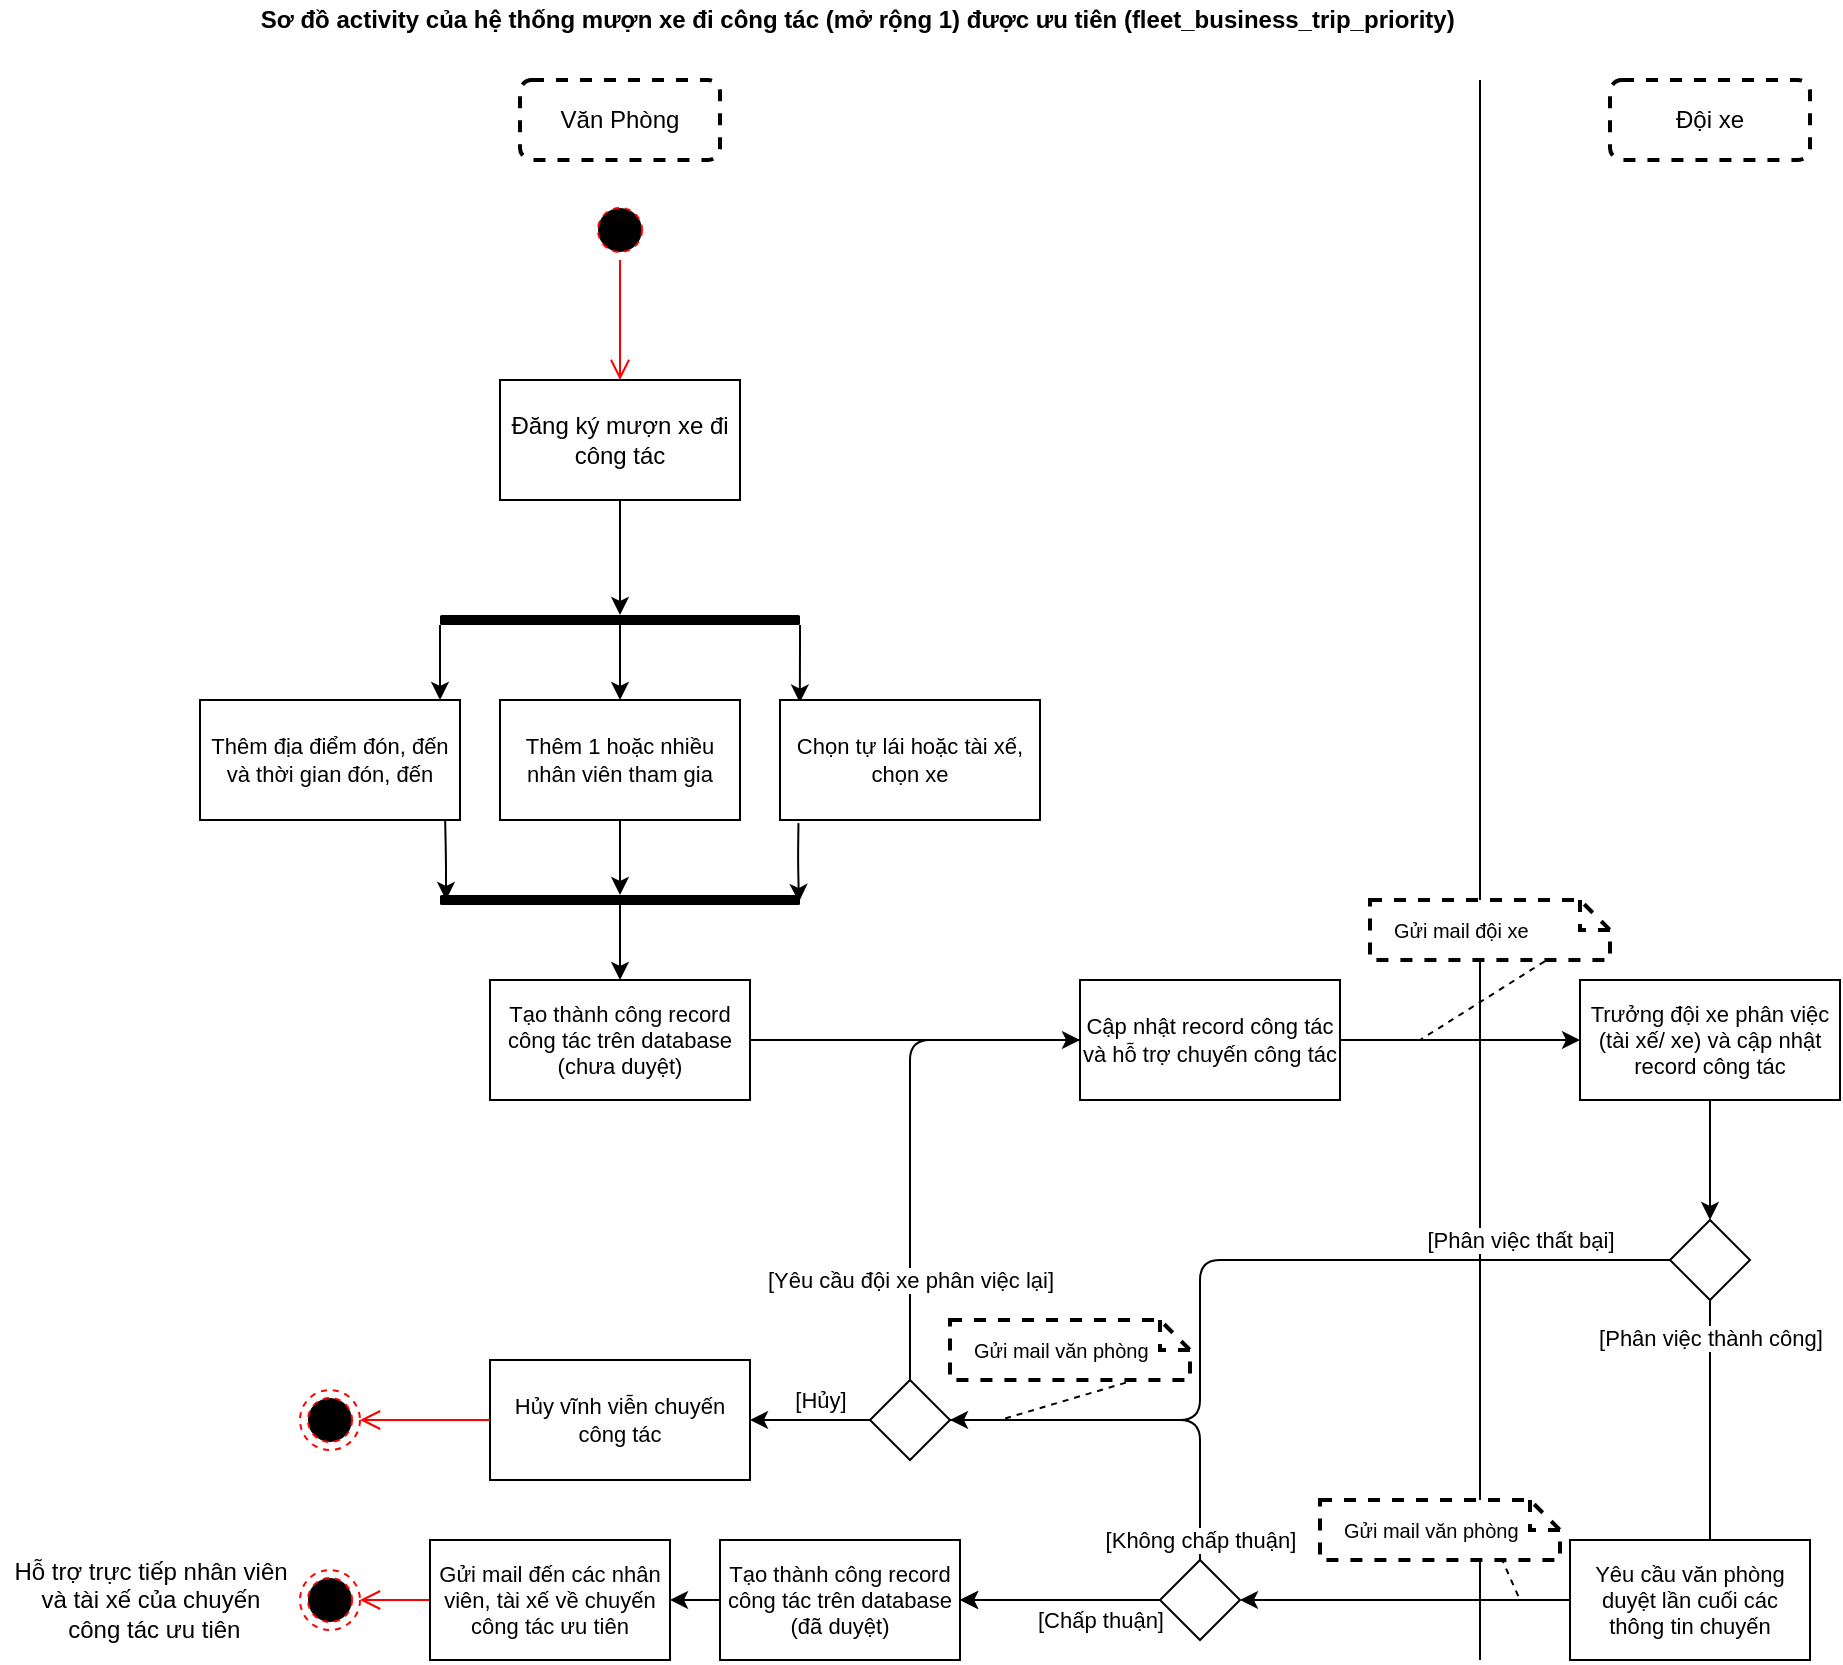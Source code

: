 <mxfile>
    <diagram id="MuZAtRpMIBstmGgHcjIb" name="Page-1">
        <mxGraphModel dx="1744" dy="534" grid="1" gridSize="10" guides="1" tooltips="1" connect="1" arrows="1" fold="1" page="1" pageScale="1" pageWidth="850" pageHeight="1100" math="0" shadow="0">
            <root>
                <mxCell id="0"/>
                <mxCell id="1" parent="0"/>
                <mxCell id="8" value="&lt;span&gt;Sơ đồ&amp;nbsp;&lt;/span&gt;activity của hệ thống mượn xe đi công tác (mở rộng 1) được ưu tiên (fleet_business_trip_priority)&amp;nbsp;" style="text;html=1;align=center;verticalAlign=middle;resizable=0;points=[];autosize=1;strokeColor=none;fillColor=none;fontStyle=1" parent="1" vertex="1">
                    <mxGeometry x="40" y="40" width="620" height="20" as="geometry"/>
                </mxCell>
                <mxCell id="24" style="edgeStyle=none;html=1;" parent="1" source="11" target="22" edge="1">
                    <mxGeometry relative="1" as="geometry"/>
                </mxCell>
                <mxCell id="11" value="Đăng ký mượn xe đi công tác" style="whiteSpace=wrap;html=1;rounded=0;" parent="1" vertex="1">
                    <mxGeometry x="170" y="230" width="120" height="60" as="geometry"/>
                </mxCell>
                <mxCell id="27" value="" style="edgeStyle=none;html=1;" parent="1" source="22" edge="1">
                    <mxGeometry relative="1" as="geometry">
                        <Array as="points">
                            <mxPoint x="140" y="370"/>
                        </Array>
                        <mxPoint x="140" y="390" as="targetPoint"/>
                    </mxGeometry>
                </mxCell>
                <mxCell id="29" style="edgeStyle=none;html=1;entryX=0.5;entryY=0;entryDx=0;entryDy=0;" parent="1" source="22" target="28" edge="1">
                    <mxGeometry relative="1" as="geometry"/>
                </mxCell>
                <mxCell id="31" style="edgeStyle=none;html=1;entryX=0.076;entryY=0.021;entryDx=0;entryDy=0;fontSize=11;entryPerimeter=0;" parent="1" source="22" target="30" edge="1">
                    <mxGeometry relative="1" as="geometry">
                        <Array as="points">
                            <mxPoint x="320" y="370"/>
                        </Array>
                    </mxGeometry>
                </mxCell>
                <mxCell id="22" value="" style="html=1;points=[];perimeter=orthogonalPerimeter;fillColor=#000000;strokeColor=none;rounded=1;rotation=90;" parent="1" vertex="1">
                    <mxGeometry x="227.5" y="260" width="5" height="180" as="geometry"/>
                </mxCell>
                <mxCell id="26" value="Thêm địa điểm đón, đến và thời gian đón, đến" style="whiteSpace=wrap;html=1;rounded=0;fontSize=11;" parent="1" vertex="1">
                    <mxGeometry x="20" y="390" width="130" height="60" as="geometry"/>
                </mxCell>
                <mxCell id="35" style="edgeStyle=none;html=1;fontSize=11;endArrow=classic;endFill=1;" parent="1" source="28" target="85" edge="1">
                    <mxGeometry relative="1" as="geometry">
                        <mxPoint x="230" y="470" as="targetPoint"/>
                    </mxGeometry>
                </mxCell>
                <mxCell id="28" value="Thêm 1 hoặc nhiều nhân viên tham gia" style="whiteSpace=wrap;html=1;rounded=0;fontSize=11;" parent="1" vertex="1">
                    <mxGeometry x="170" y="390" width="120" height="60" as="geometry"/>
                </mxCell>
                <mxCell id="30" value="Chọn tự lái hoặc tài xế, chọn xe" style="whiteSpace=wrap;html=1;rounded=0;fontSize=11;" parent="1" vertex="1">
                    <mxGeometry x="310" y="390" width="130" height="60" as="geometry"/>
                </mxCell>
                <mxCell id="33" value="" style="endArrow=none;html=1;fontSize=11;entryX=0.943;entryY=1.006;entryDx=0;entryDy=0;entryPerimeter=0;startArrow=classic;startFill=1;" parent="1" target="26" edge="1">
                    <mxGeometry width="50" height="50" relative="1" as="geometry">
                        <mxPoint x="143" y="490" as="sourcePoint"/>
                        <mxPoint x="150" y="500" as="targetPoint"/>
                        <Array as="points">
                            <mxPoint x="143" y="470"/>
                        </Array>
                    </mxGeometry>
                </mxCell>
                <mxCell id="34" value="" style="endArrow=none;html=1;fontSize=11;entryX=0.071;entryY=1.026;entryDx=0;entryDy=0;entryPerimeter=0;exitX=0.7;exitY=0.003;exitDx=0;exitDy=0;exitPerimeter=0;startArrow=classic;startFill=1;" parent="1" source="85" target="30" edge="1">
                    <mxGeometry width="50" height="50" relative="1" as="geometry">
                        <mxPoint x="270" y="470" as="sourcePoint"/>
                        <mxPoint x="310.3" y="470" as="targetPoint"/>
                        <Array as="points">
                            <mxPoint x="319" y="470"/>
                        </Array>
                    </mxGeometry>
                </mxCell>
                <mxCell id="36" value="" style="endArrow=none;html=1;fontSize=11;endFill=0;startArrow=classic;startFill=1;" parent="1" edge="1">
                    <mxGeometry width="50" height="50" relative="1" as="geometry">
                        <mxPoint x="230" y="530" as="sourcePoint"/>
                        <mxPoint x="230" y="490" as="targetPoint"/>
                    </mxGeometry>
                </mxCell>
                <mxCell id="49" style="edgeStyle=none;html=1;endArrow=classic;endFill=1;" parent="1" source="37" edge="1">
                    <mxGeometry relative="1" as="geometry">
                        <mxPoint x="460" y="560" as="targetPoint"/>
                    </mxGeometry>
                </mxCell>
                <mxCell id="37" value="Tạo thành công record công tác trên database (chưa duyệt)" style="whiteSpace=wrap;html=1;rounded=0;fontSize=11;" parent="1" vertex="1">
                    <mxGeometry x="165" y="530" width="130" height="60" as="geometry"/>
                </mxCell>
                <mxCell id="40" value="Văn Phòng" style="rounded=1;whiteSpace=wrap;html=1;strokeWidth=2;dashed=1;" parent="1" vertex="1">
                    <mxGeometry x="180" y="80" width="100" height="40" as="geometry"/>
                </mxCell>
                <mxCell id="41" value="Đội xe" style="rounded=1;whiteSpace=wrap;html=1;strokeWidth=2;dashed=1;" parent="1" vertex="1">
                    <mxGeometry x="725" y="80" width="100" height="40" as="geometry"/>
                </mxCell>
                <mxCell id="42" value="" style="endArrow=none;html=1;" parent="1" edge="1">
                    <mxGeometry width="50" height="50" relative="1" as="geometry">
                        <mxPoint x="660" y="870" as="sourcePoint"/>
                        <mxPoint x="660" y="80" as="targetPoint"/>
                    </mxGeometry>
                </mxCell>
                <mxCell id="67" value="Hủy vĩnh viễn chuyến công tác" style="whiteSpace=wrap;html=1;rounded=0;fontSize=11;" parent="1" vertex="1">
                    <mxGeometry x="165" y="720" width="130" height="60" as="geometry"/>
                </mxCell>
                <mxCell id="72" value="[Yêu cầu đội xe phân việc lại]" style="edgeStyle=none;html=1;endArrow=none;endFill=0;" parent="1" source="68" target="128" edge="1">
                    <mxGeometry x="-0.608" relative="1" as="geometry">
                        <mxPoint as="offset"/>
                        <mxPoint x="375" y="680" as="targetPoint"/>
                        <Array as="points">
                            <mxPoint x="375" y="560"/>
                        </Array>
                    </mxGeometry>
                </mxCell>
                <mxCell id="74" value="[Hủy]" style="edgeStyle=none;html=1;endArrow=classic;endFill=1;" parent="1" source="68" target="67" edge="1">
                    <mxGeometry x="-0.167" y="-10" relative="1" as="geometry">
                        <mxPoint as="offset"/>
                    </mxGeometry>
                </mxCell>
                <mxCell id="68" value="" style="rhombus;whiteSpace=wrap;html=1;" parent="1" vertex="1">
                    <mxGeometry x="355" y="730" width="40" height="40" as="geometry"/>
                </mxCell>
                <mxCell id="85" value="" style="html=1;points=[];perimeter=orthogonalPerimeter;fillColor=#000000;strokeColor=none;rounded=1;rotation=90;" parent="1" vertex="1">
                    <mxGeometry x="227.5" y="400" width="5" height="180" as="geometry"/>
                </mxCell>
                <mxCell id="96" value="&lt;span&gt;Hỗ trợ trực tiếp nhân viên &lt;br&gt;và tài xế của chuyến&lt;br&gt;&amp;nbsp;công tác ưu tiên&lt;/span&gt;" style="text;html=1;align=center;verticalAlign=middle;resizable=0;points=[];autosize=1;strokeColor=none;fillColor=none;" parent="1" vertex="1">
                    <mxGeometry x="-80" y="815" width="150" height="50" as="geometry"/>
                </mxCell>
                <mxCell id="100" value="" style="ellipse;html=1;shape=startState;fillColor=#000000;strokeColor=#ff0000;dashed=1;" parent="1" vertex="1">
                    <mxGeometry x="215" y="140" width="30" height="30" as="geometry"/>
                </mxCell>
                <mxCell id="101" value="" style="edgeStyle=orthogonalEdgeStyle;html=1;verticalAlign=bottom;endArrow=open;endSize=8;strokeColor=#ff0000;entryX=0.5;entryY=0;entryDx=0;entryDy=0;" parent="1" source="100" target="11" edge="1">
                    <mxGeometry relative="1" as="geometry">
                        <mxPoint x="230" y="220" as="targetPoint"/>
                    </mxGeometry>
                </mxCell>
                <mxCell id="102" value="" style="ellipse;html=1;shape=endState;fillColor=#000000;strokeColor=#ff0000;dashed=1;" parent="1" vertex="1">
                    <mxGeometry x="70" y="735" width="30" height="30" as="geometry"/>
                </mxCell>
                <mxCell id="105" value="" style="edgeStyle=orthogonalEdgeStyle;html=1;verticalAlign=bottom;endArrow=open;endSize=8;strokeColor=#ff0000;exitX=0;exitY=0.5;exitDx=0;exitDy=0;" parent="1" source="67" target="102" edge="1">
                    <mxGeometry relative="1" as="geometry">
                        <mxPoint x="120" y="850" as="targetPoint"/>
                        <mxPoint x="120" y="770" as="sourcePoint"/>
                    </mxGeometry>
                </mxCell>
                <mxCell id="106" value="" style="edgeStyle=orthogonalEdgeStyle;html=1;verticalAlign=bottom;endArrow=open;endSize=8;strokeColor=#ff0000;" parent="1" source="140" target="138" edge="1">
                    <mxGeometry relative="1" as="geometry">
                        <mxPoint x="255" y="835" as="targetPoint"/>
                        <mxPoint x="685.0" y="1190" as="sourcePoint"/>
                    </mxGeometry>
                </mxCell>
                <mxCell id="135" style="edgeStyle=none;html=1;" parent="1" source="128" target="129" edge="1">
                    <mxGeometry relative="1" as="geometry"/>
                </mxCell>
                <mxCell id="128" value="Cập nhật record công tác và hỗ trợ chuyến công tác" style="whiteSpace=wrap;html=1;rounded=0;fontSize=11;" parent="1" vertex="1">
                    <mxGeometry x="460" y="530" width="130" height="60" as="geometry"/>
                </mxCell>
                <mxCell id="136" style="edgeStyle=none;html=1;" parent="1" source="129" target="133" edge="1">
                    <mxGeometry relative="1" as="geometry"/>
                </mxCell>
                <mxCell id="129" value="Trưởng đội xe phân việc (tài xế/ xe) và cập nhật record công tác" style="whiteSpace=wrap;html=1;rounded=0;fontSize=11;" parent="1" vertex="1">
                    <mxGeometry x="710" y="530" width="130" height="60" as="geometry"/>
                </mxCell>
                <mxCell id="130" style="edgeStyle=none;html=1;endArrow=classic;endFill=1;" parent="1" source="133" target="68" edge="1">
                    <mxGeometry relative="1" as="geometry">
                        <Array as="points">
                            <mxPoint x="520" y="670"/>
                            <mxPoint x="520" y="750"/>
                        </Array>
                    </mxGeometry>
                </mxCell>
                <mxCell id="131" value="[Phân việc thất bại]" style="edgeLabel;html=1;align=center;verticalAlign=middle;resizable=0;points=[];" parent="130" vertex="1" connectable="0">
                    <mxGeometry x="-0.728" y="-1" relative="1" as="geometry">
                        <mxPoint x="-15" y="-9" as="offset"/>
                    </mxGeometry>
                </mxCell>
                <mxCell id="132" value="[Phân việc thành công]" style="edgeStyle=none;html=1;endArrow=classic;endFill=1;" parent="1" source="133" target="147" edge="1">
                    <mxGeometry x="-0.812" relative="1" as="geometry">
                        <Array as="points">
                            <mxPoint x="775" y="840"/>
                        </Array>
                        <mxPoint as="offset"/>
                        <mxPoint x="600" y="710" as="targetPoint"/>
                    </mxGeometry>
                </mxCell>
                <mxCell id="133" value="" style="rhombus;whiteSpace=wrap;html=1;" parent="1" vertex="1">
                    <mxGeometry x="755" y="650" width="40" height="40" as="geometry"/>
                </mxCell>
                <mxCell id="141" style="edgeStyle=none;html=1;startArrow=none;" parent="1" source="150" target="137" edge="1">
                    <mxGeometry relative="1" as="geometry"/>
                </mxCell>
                <mxCell id="137" value="&lt;span style=&quot;font-family: &amp;#34;helvetica&amp;#34;&quot;&gt;Tạo thành công record công tác trên database (đã duyệt)&lt;/span&gt;" style="whiteSpace=wrap;html=1;fontSize=11;fontColor=default;rounded=0;" parent="1" vertex="1">
                    <mxGeometry x="280" y="810" width="120" height="60" as="geometry"/>
                </mxCell>
                <mxCell id="138" value="" style="ellipse;html=1;shape=endState;fillColor=#000000;strokeColor=#ff0000;dashed=1;" parent="1" vertex="1">
                    <mxGeometry x="70" y="825" width="30" height="30" as="geometry"/>
                </mxCell>
                <mxCell id="140" value="&lt;span style=&quot;font-family: &amp;#34;helvetica&amp;#34;&quot;&gt;Gửi mail đến các nhân viên, tài xế về chuyến công tác ưu tiên&lt;/span&gt;" style="whiteSpace=wrap;html=1;fontSize=11;fontColor=default;rounded=0;" parent="1" vertex="1">
                    <mxGeometry x="135" y="810" width="120" height="60" as="geometry"/>
                </mxCell>
                <mxCell id="144" style="edgeStyle=none;html=1;endArrow=none;endFill=0;exitX=0.733;exitY=1.044;exitDx=0;exitDy=0;exitPerimeter=0;dashed=1;" parent="1" source="143" edge="1">
                    <mxGeometry relative="1" as="geometry">
                        <mxPoint x="420" y="750" as="targetPoint"/>
                    </mxGeometry>
                </mxCell>
                <mxCell id="143" value="Gửi mail văn phòng" style="shape=note;size=15;align=left;spacingLeft=10;html=1;whiteSpace=wrap;rounded=0;dashed=1;labelBackgroundColor=none;fontSize=10;fontColor=default;strokeWidth=2;" parent="1" vertex="1">
                    <mxGeometry x="395" y="700" width="120" height="30" as="geometry"/>
                </mxCell>
                <mxCell id="146" style="edgeStyle=none;html=1;dashed=1;endArrow=none;endFill=0;exitX=0.728;exitY=1.022;exitDx=0;exitDy=0;exitPerimeter=0;" parent="1" source="145" edge="1">
                    <mxGeometry relative="1" as="geometry">
                        <mxPoint x="630" y="560" as="targetPoint"/>
                    </mxGeometry>
                </mxCell>
                <mxCell id="145" value="Gửi mail đội xe" style="shape=note;size=15;align=left;spacingLeft=10;html=1;whiteSpace=wrap;rounded=0;dashed=1;labelBackgroundColor=none;fontSize=10;fontColor=default;strokeWidth=2;" parent="1" vertex="1">
                    <mxGeometry x="605" y="490" width="120" height="30" as="geometry"/>
                </mxCell>
                <mxCell id="149" style="edgeStyle=none;html=1;endArrow=classic;endFill=1;" parent="1" source="137" target="140" edge="1">
                    <mxGeometry relative="1" as="geometry"/>
                </mxCell>
                <mxCell id="147" value="&lt;span style=&quot;font-family: &amp;#34;helvetica&amp;#34;&quot;&gt;Yêu cầu văn phòng duyệt lần cuối các thông tin chuyến&lt;/span&gt;" style="whiteSpace=wrap;html=1;fontSize=11;fontColor=default;rounded=0;" parent="1" vertex="1">
                    <mxGeometry x="705" y="810" width="120" height="60" as="geometry"/>
                </mxCell>
                <mxCell id="152" value="[Chấp thuận]" style="edgeStyle=none;html=1;endArrow=classic;endFill=1;" parent="1" source="150" target="137" edge="1">
                    <mxGeometry x="-0.4" y="10" relative="1" as="geometry">
                        <mxPoint as="offset"/>
                    </mxGeometry>
                </mxCell>
                <mxCell id="153" value="[Không chấp thuận]" style="edgeStyle=none;html=1;endArrow=none;endFill=0;" parent="1" source="150" target="68" edge="1">
                    <mxGeometry x="-0.897" relative="1" as="geometry">
                        <mxPoint as="offset"/>
                        <Array as="points">
                            <mxPoint x="520" y="750"/>
                        </Array>
                    </mxGeometry>
                </mxCell>
                <mxCell id="150" value="" style="rhombus;whiteSpace=wrap;html=1;" parent="1" vertex="1">
                    <mxGeometry x="500" y="820" width="40" height="40" as="geometry"/>
                </mxCell>
                <mxCell id="151" value="" style="edgeStyle=none;html=1;endArrow=classic;endFill=1;" parent="1" source="147" target="150" edge="1">
                    <mxGeometry relative="1" as="geometry">
                        <mxPoint x="520" y="840" as="sourcePoint"/>
                        <mxPoint x="295" y="840" as="targetPoint"/>
                    </mxGeometry>
                </mxCell>
                <mxCell id="155" style="edgeStyle=none;html=1;endArrow=none;endFill=0;dashed=1;exitX=0.755;exitY=0.962;exitDx=0;exitDy=0;exitPerimeter=0;" parent="1" source="154" edge="1">
                    <mxGeometry relative="1" as="geometry">
                        <mxPoint x="680" y="840.0" as="targetPoint"/>
                    </mxGeometry>
                </mxCell>
                <mxCell id="154" value="Gửi mail văn phòng" style="shape=note;size=15;align=left;spacingLeft=10;html=1;whiteSpace=wrap;rounded=0;dashed=1;labelBackgroundColor=none;fontSize=10;fontColor=default;strokeWidth=2;" parent="1" vertex="1">
                    <mxGeometry x="580" y="790" width="120" height="30" as="geometry"/>
                </mxCell>
            </root>
        </mxGraphModel>
    </diagram>
</mxfile>